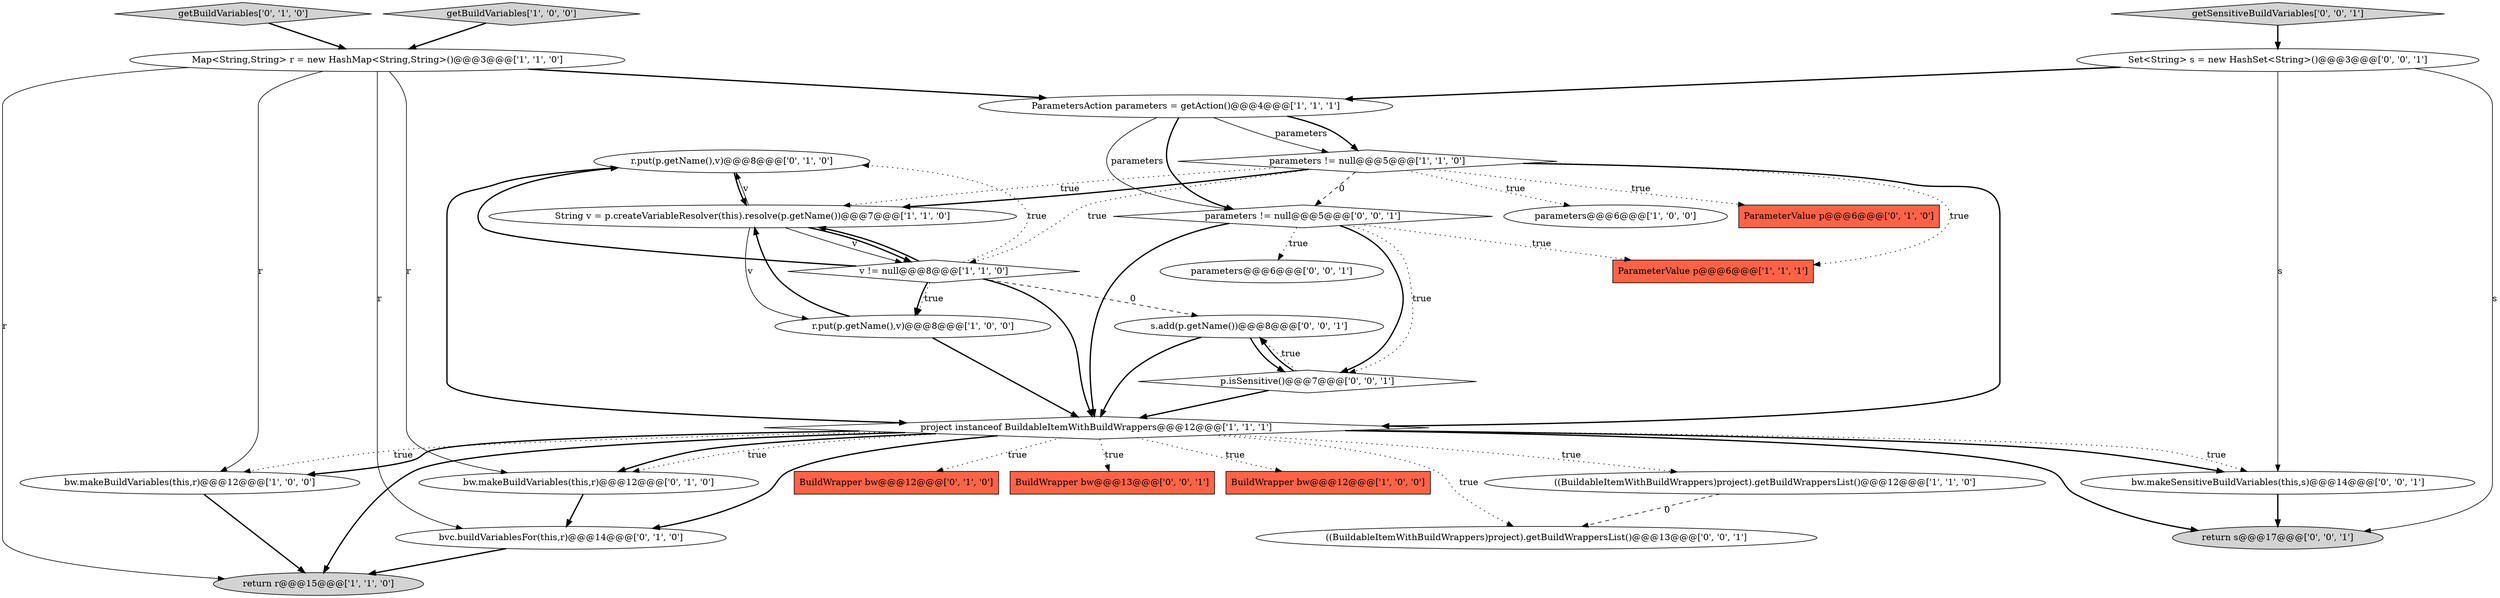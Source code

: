 digraph {
17 [style = filled, label = "r.put(p.getName(),v)@@@8@@@['0', '1', '0']", fillcolor = white, shape = ellipse image = "AAA0AAABBB2BBB"];
24 [style = filled, label = "parameters != null@@@5@@@['0', '0', '1']", fillcolor = white, shape = diamond image = "AAA0AAABBB3BBB"];
22 [style = filled, label = "return s@@@17@@@['0', '0', '1']", fillcolor = lightgray, shape = ellipse image = "AAA0AAABBB3BBB"];
0 [style = filled, label = "return r@@@15@@@['1', '1', '0']", fillcolor = lightgray, shape = ellipse image = "AAA0AAABBB1BBB"];
26 [style = filled, label = "getSensitiveBuildVariables['0', '0', '1']", fillcolor = lightgray, shape = diamond image = "AAA0AAABBB3BBB"];
3 [style = filled, label = "String v = p.createVariableResolver(this).resolve(p.getName())@@@7@@@['1', '1', '0']", fillcolor = white, shape = ellipse image = "AAA0AAABBB1BBB"];
7 [style = filled, label = "v != null@@@8@@@['1', '1', '0']", fillcolor = white, shape = diamond image = "AAA0AAABBB1BBB"];
5 [style = filled, label = "r.put(p.getName(),v)@@@8@@@['1', '0', '0']", fillcolor = white, shape = ellipse image = "AAA0AAABBB1BBB"];
12 [style = filled, label = "ParameterValue p@@@6@@@['1', '1', '1']", fillcolor = tomato, shape = box image = "AAA0AAABBB1BBB"];
16 [style = filled, label = "BuildWrapper bw@@@12@@@['0', '1', '0']", fillcolor = tomato, shape = box image = "AAA0AAABBB2BBB"];
23 [style = filled, label = "BuildWrapper bw@@@13@@@['0', '0', '1']", fillcolor = tomato, shape = box image = "AAA0AAABBB3BBB"];
10 [style = filled, label = "parameters@@@6@@@['1', '0', '0']", fillcolor = white, shape = ellipse image = "AAA0AAABBB1BBB"];
2 [style = filled, label = "Map<String,String> r = new HashMap<String,String>()@@@3@@@['1', '1', '0']", fillcolor = white, shape = ellipse image = "AAA0AAABBB1BBB"];
8 [style = filled, label = "bw.makeBuildVariables(this,r)@@@12@@@['1', '0', '0']", fillcolor = white, shape = ellipse image = "AAA0AAABBB1BBB"];
9 [style = filled, label = "getBuildVariables['1', '0', '0']", fillcolor = lightgray, shape = diamond image = "AAA0AAABBB1BBB"];
28 [style = filled, label = "bw.makeSensitiveBuildVariables(this,s)@@@14@@@['0', '0', '1']", fillcolor = white, shape = ellipse image = "AAA0AAABBB3BBB"];
13 [style = filled, label = "project instanceof BuildableItemWithBuildWrappers@@@12@@@['1', '1', '1']", fillcolor = white, shape = diamond image = "AAA0AAABBB1BBB"];
1 [style = filled, label = "parameters != null@@@5@@@['1', '1', '0']", fillcolor = white, shape = diamond image = "AAA0AAABBB1BBB"];
14 [style = filled, label = "bw.makeBuildVariables(this,r)@@@12@@@['0', '1', '0']", fillcolor = white, shape = ellipse image = "AAA0AAABBB2BBB"];
19 [style = filled, label = "bvc.buildVariablesFor(this,r)@@@14@@@['0', '1', '0']", fillcolor = white, shape = ellipse image = "AAA1AAABBB2BBB"];
4 [style = filled, label = "BuildWrapper bw@@@12@@@['1', '0', '0']", fillcolor = tomato, shape = box image = "AAA0AAABBB1BBB"];
21 [style = filled, label = "s.add(p.getName())@@@8@@@['0', '0', '1']", fillcolor = white, shape = ellipse image = "AAA0AAABBB3BBB"];
6 [style = filled, label = "ParametersAction parameters = getAction()@@@4@@@['1', '1', '1']", fillcolor = white, shape = ellipse image = "AAA0AAABBB1BBB"];
15 [style = filled, label = "ParameterValue p@@@6@@@['0', '1', '0']", fillcolor = tomato, shape = box image = "AAA0AAABBB2BBB"];
25 [style = filled, label = "p.isSensitive()@@@7@@@['0', '0', '1']", fillcolor = white, shape = diamond image = "AAA0AAABBB3BBB"];
20 [style = filled, label = "parameters@@@6@@@['0', '0', '1']", fillcolor = white, shape = ellipse image = "AAA0AAABBB3BBB"];
29 [style = filled, label = "((BuildableItemWithBuildWrappers)project).getBuildWrappersList()@@@13@@@['0', '0', '1']", fillcolor = white, shape = ellipse image = "AAA0AAABBB3BBB"];
11 [style = filled, label = "((BuildableItemWithBuildWrappers)project).getBuildWrappersList()@@@12@@@['1', '1', '0']", fillcolor = white, shape = ellipse image = "AAA0AAABBB1BBB"];
18 [style = filled, label = "getBuildVariables['0', '1', '0']", fillcolor = lightgray, shape = diamond image = "AAA0AAABBB2BBB"];
27 [style = filled, label = "Set<String> s = new HashSet<String>()@@@3@@@['0', '0', '1']", fillcolor = white, shape = ellipse image = "AAA0AAABBB3BBB"];
3->5 [style = solid, label="v"];
13->29 [style = dotted, label="true"];
1->24 [style = dashed, label="0"];
24->13 [style = bold, label=""];
13->4 [style = dotted, label="true"];
18->2 [style = bold, label=""];
13->19 [style = bold, label=""];
7->17 [style = dotted, label="true"];
8->0 [style = bold, label=""];
1->15 [style = dotted, label="true"];
13->0 [style = bold, label=""];
24->20 [style = dotted, label="true"];
2->0 [style = solid, label="r"];
13->22 [style = bold, label=""];
1->7 [style = dotted, label="true"];
13->11 [style = dotted, label="true"];
9->2 [style = bold, label=""];
25->21 [style = dotted, label="true"];
13->28 [style = dotted, label="true"];
13->16 [style = dotted, label="true"];
13->8 [style = dotted, label="true"];
19->0 [style = bold, label=""];
6->24 [style = bold, label=""];
14->19 [style = bold, label=""];
17->3 [style = bold, label=""];
13->28 [style = bold, label=""];
3->7 [style = bold, label=""];
26->27 [style = bold, label=""];
27->28 [style = solid, label="s"];
27->22 [style = solid, label="s"];
5->13 [style = bold, label=""];
13->23 [style = dotted, label="true"];
7->5 [style = dotted, label="true"];
7->13 [style = bold, label=""];
7->3 [style = bold, label=""];
25->21 [style = bold, label=""];
21->25 [style = bold, label=""];
28->22 [style = bold, label=""];
2->19 [style = solid, label="r"];
6->1 [style = solid, label="parameters"];
7->21 [style = dashed, label="0"];
1->3 [style = bold, label=""];
1->3 [style = dotted, label="true"];
11->29 [style = dashed, label="0"];
3->7 [style = solid, label="v"];
6->24 [style = solid, label="parameters"];
17->13 [style = bold, label=""];
2->14 [style = solid, label="r"];
25->13 [style = bold, label=""];
1->12 [style = dotted, label="true"];
24->12 [style = dotted, label="true"];
2->8 [style = solid, label="r"];
2->6 [style = bold, label=""];
7->5 [style = bold, label=""];
7->17 [style = bold, label=""];
3->17 [style = solid, label="v"];
27->6 [style = bold, label=""];
24->25 [style = bold, label=""];
5->3 [style = bold, label=""];
24->25 [style = dotted, label="true"];
13->8 [style = bold, label=""];
13->14 [style = bold, label=""];
13->14 [style = dotted, label="true"];
6->1 [style = bold, label=""];
1->10 [style = dotted, label="true"];
21->13 [style = bold, label=""];
1->13 [style = bold, label=""];
}
